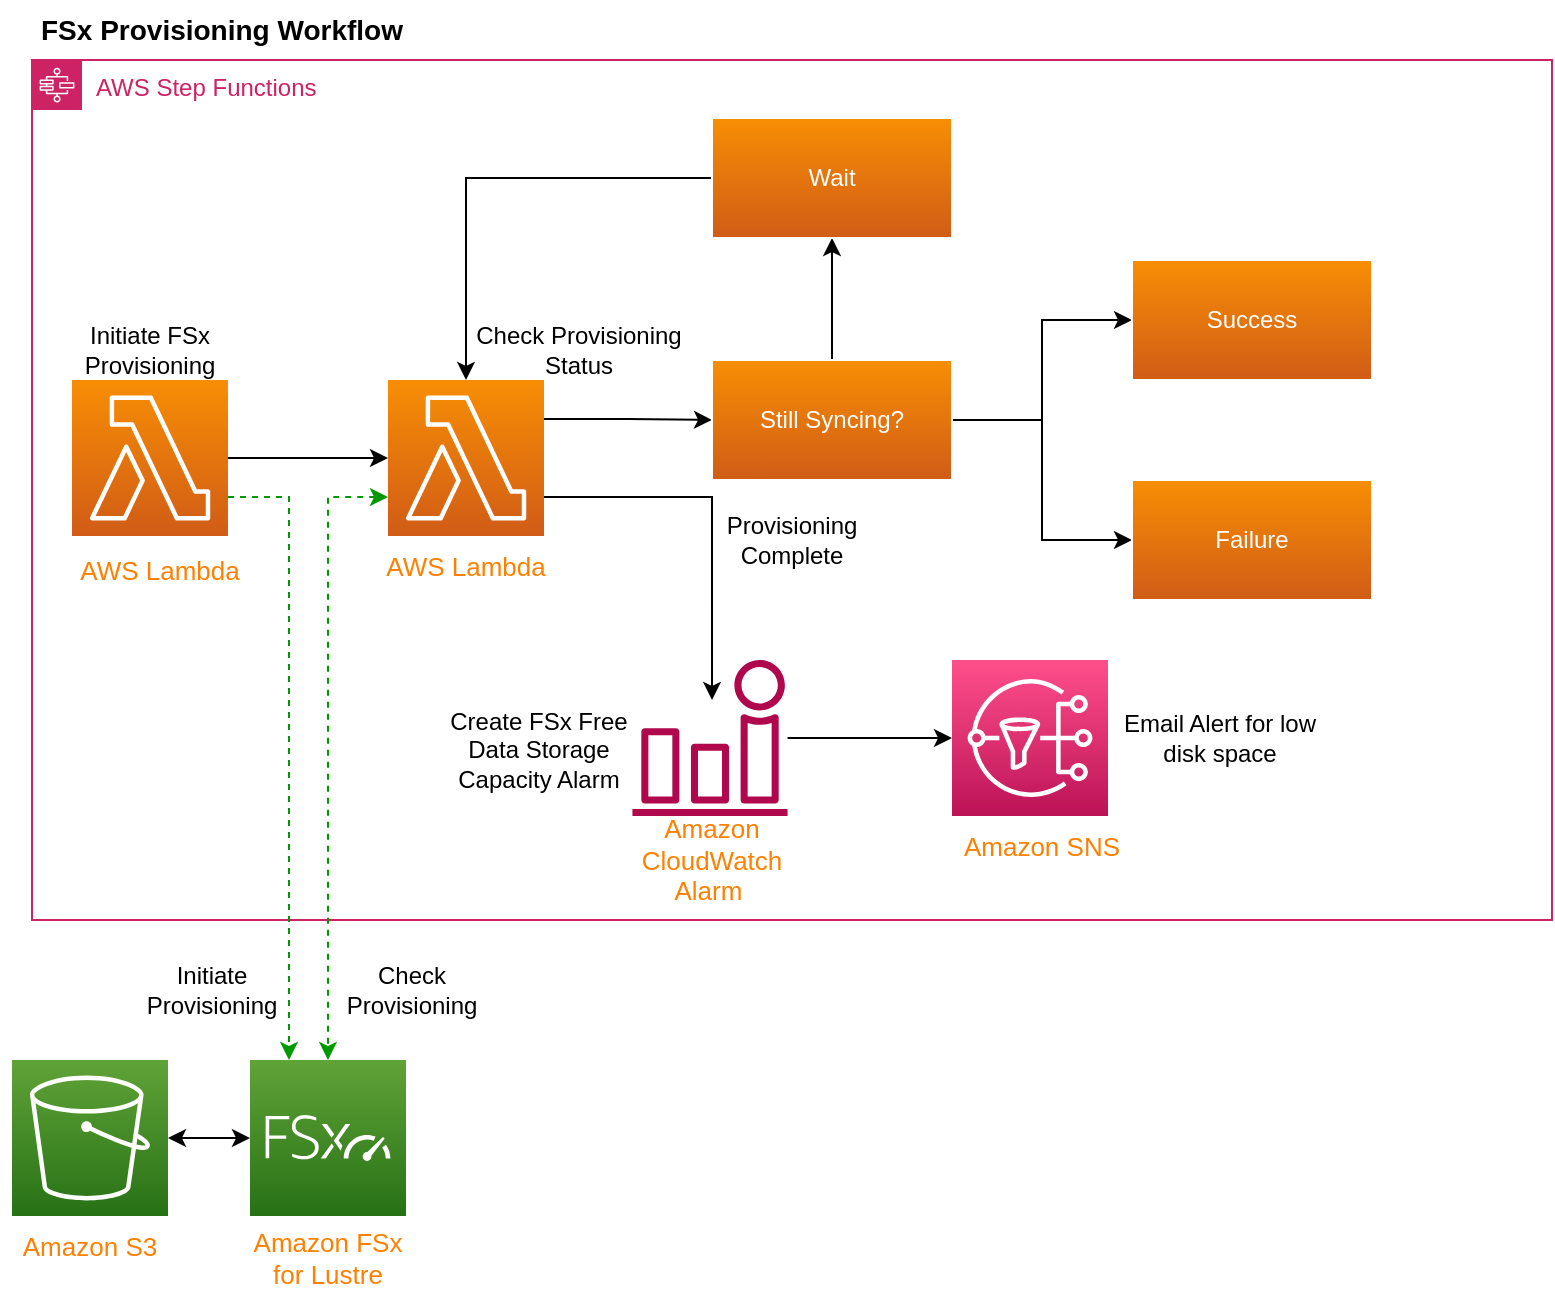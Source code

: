 <mxfile version="20.3.0" type="device"><diagram id="vglfCQleSeE_ItuJ6hSr" name="Architecture"><mxGraphModel dx="1426" dy="1372" grid="0" gridSize="10" guides="1" tooltips="1" connect="1" arrows="1" fold="1" page="1" pageScale="1" pageWidth="850" pageHeight="1100" math="0" shadow="0"><root><mxCell id="0"/><mxCell id="1" parent="0"/><mxCell id="z8wZTVV0v0Ab6kyTdvdV-1" value="AWS Step Functions" style="points=[[0,0],[0.25,0],[0.5,0],[0.75,0],[1,0],[1,0.25],[1,0.5],[1,0.75],[1,1],[0.75,1],[0.5,1],[0.25,1],[0,1],[0,0.75],[0,0.5],[0,0.25]];outlineConnect=0;gradientColor=none;html=1;whiteSpace=wrap;fontSize=12;fontStyle=0;shape=mxgraph.aws4.group;grIcon=mxgraph.aws4.group_aws_step_functions_workflow;strokeColor=#CD2264;fillColor=none;verticalAlign=top;align=left;spacingLeft=30;fontColor=#CD2264;dashed=0;" vertex="1" parent="1"><mxGeometry x="40" y="50" width="760" height="430" as="geometry"/></mxCell><mxCell id="z8wZTVV0v0Ab6kyTdvdV-2" value="" style="edgeStyle=orthogonalEdgeStyle;rounded=0;orthogonalLoop=1;jettySize=auto;html=1;" edge="1" parent="1" source="z8wZTVV0v0Ab6kyTdvdV-3" target="z8wZTVV0v0Ab6kyTdvdV-6"><mxGeometry relative="1" as="geometry"/></mxCell><mxCell id="z8wZTVV0v0Ab6kyTdvdV-31" style="edgeStyle=orthogonalEdgeStyle;rounded=0;orthogonalLoop=1;jettySize=auto;html=1;exitX=1;exitY=0.75;exitDx=0;exitDy=0;exitPerimeter=0;entryX=0.25;entryY=0;entryDx=0;entryDy=0;entryPerimeter=0;strokeColor=#009900;dashed=1;" edge="1" parent="1" source="z8wZTVV0v0Ab6kyTdvdV-3" target="z8wZTVV0v0Ab6kyTdvdV-28"><mxGeometry relative="1" as="geometry"/></mxCell><mxCell id="z8wZTVV0v0Ab6kyTdvdV-3" value="" style="sketch=0;points=[[0,0,0],[0.25,0,0],[0.5,0,0],[0.75,0,0],[1,0,0],[0,1,0],[0.25,1,0],[0.5,1,0],[0.75,1,0],[1,1,0],[0,0.25,0],[0,0.5,0],[0,0.75,0],[1,0.25,0],[1,0.5,0],[1,0.75,0]];outlineConnect=0;fontColor=#232F3E;gradientColor=#F78E04;gradientDirection=north;fillColor=#D05C17;strokeColor=#ffffff;dashed=0;verticalLabelPosition=bottom;verticalAlign=top;align=center;html=1;fontSize=12;fontStyle=0;aspect=fixed;shape=mxgraph.aws4.resourceIcon;resIcon=mxgraph.aws4.lambda;" vertex="1" parent="1"><mxGeometry x="60" y="210" width="78" height="78" as="geometry"/></mxCell><mxCell id="z8wZTVV0v0Ab6kyTdvdV-4" value="" style="edgeStyle=orthogonalEdgeStyle;rounded=0;orthogonalLoop=1;jettySize=auto;html=1;exitX=1;exitY=0.25;exitDx=0;exitDy=0;exitPerimeter=0;" edge="1" parent="1" source="z8wZTVV0v0Ab6kyTdvdV-6" target="z8wZTVV0v0Ab6kyTdvdV-10"><mxGeometry relative="1" as="geometry"/></mxCell><mxCell id="z8wZTVV0v0Ab6kyTdvdV-5" style="edgeStyle=orthogonalEdgeStyle;rounded=0;orthogonalLoop=1;jettySize=auto;html=1;exitX=1;exitY=0.75;exitDx=0;exitDy=0;exitPerimeter=0;entryX=0.513;entryY=0.256;entryDx=0;entryDy=0;entryPerimeter=0;fontSize=12;fontColor=#000000;" edge="1" parent="1" source="z8wZTVV0v0Ab6kyTdvdV-6" target="z8wZTVV0v0Ab6kyTdvdV-19"><mxGeometry relative="1" as="geometry"/></mxCell><mxCell id="z8wZTVV0v0Ab6kyTdvdV-34" style="edgeStyle=orthogonalEdgeStyle;rounded=0;orthogonalLoop=1;jettySize=auto;html=1;exitX=0;exitY=0.75;exitDx=0;exitDy=0;exitPerimeter=0;entryX=0.5;entryY=0;entryDx=0;entryDy=0;entryPerimeter=0;startArrow=classic;startFill=1;strokeColor=#009900;dashed=1;" edge="1" parent="1" source="z8wZTVV0v0Ab6kyTdvdV-6" target="z8wZTVV0v0Ab6kyTdvdV-28"><mxGeometry relative="1" as="geometry"/></mxCell><mxCell id="z8wZTVV0v0Ab6kyTdvdV-6" value="" style="sketch=0;points=[[0,0,0],[0.25,0,0],[0.5,0,0],[0.75,0,0],[1,0,0],[0,1,0],[0.25,1,0],[0.5,1,0],[0.75,1,0],[1,1,0],[0,0.25,0],[0,0.5,0],[0,0.75,0],[1,0.25,0],[1,0.5,0],[1,0.75,0]];outlineConnect=0;fontColor=#232F3E;gradientColor=#F78E04;gradientDirection=north;fillColor=#D05C17;strokeColor=#ffffff;dashed=0;verticalLabelPosition=bottom;verticalAlign=top;align=center;html=1;fontSize=12;fontStyle=0;aspect=fixed;shape=mxgraph.aws4.resourceIcon;resIcon=mxgraph.aws4.lambda;" vertex="1" parent="1"><mxGeometry x="218" y="210" width="78" height="78" as="geometry"/></mxCell><mxCell id="z8wZTVV0v0Ab6kyTdvdV-7" value="" style="edgeStyle=orthogonalEdgeStyle;rounded=0;orthogonalLoop=1;jettySize=auto;html=1;" edge="1" parent="1" source="z8wZTVV0v0Ab6kyTdvdV-10" target="z8wZTVV0v0Ab6kyTdvdV-12"><mxGeometry relative="1" as="geometry"/></mxCell><mxCell id="z8wZTVV0v0Ab6kyTdvdV-8" value="" style="edgeStyle=orthogonalEdgeStyle;rounded=0;orthogonalLoop=1;jettySize=auto;html=1;" edge="1" parent="1" source="z8wZTVV0v0Ab6kyTdvdV-10" target="z8wZTVV0v0Ab6kyTdvdV-13"><mxGeometry relative="1" as="geometry"/></mxCell><mxCell id="z8wZTVV0v0Ab6kyTdvdV-9" value="" style="edgeStyle=orthogonalEdgeStyle;rounded=0;orthogonalLoop=1;jettySize=auto;html=1;" edge="1" parent="1" source="z8wZTVV0v0Ab6kyTdvdV-10" target="z8wZTVV0v0Ab6kyTdvdV-14"><mxGeometry relative="1" as="geometry"/></mxCell><mxCell id="z8wZTVV0v0Ab6kyTdvdV-10" value="Still Syncing?" style="whiteSpace=wrap;html=1;dashed=0;fontColor=#FFFFFF;fontStyle=0;verticalAlign=middle;strokeColor=#ffffff;fillColor=#D05C17;gradientColor=#F78E04;gradientDirection=north;sketch=0;" vertex="1" parent="1"><mxGeometry x="380" y="200" width="120" height="60" as="geometry"/></mxCell><mxCell id="z8wZTVV0v0Ab6kyTdvdV-11" style="edgeStyle=orthogonalEdgeStyle;rounded=0;orthogonalLoop=1;jettySize=auto;html=1;" edge="1" parent="1" source="z8wZTVV0v0Ab6kyTdvdV-12" target="z8wZTVV0v0Ab6kyTdvdV-6"><mxGeometry relative="1" as="geometry"/></mxCell><mxCell id="z8wZTVV0v0Ab6kyTdvdV-12" value="Wait" style="whiteSpace=wrap;html=1;dashed=0;fontColor=#FFFFFF;fontStyle=0;verticalAlign=middle;strokeColor=#ffffff;fillColor=#D05C17;gradientColor=#F78E04;gradientDirection=north;sketch=0;" vertex="1" parent="1"><mxGeometry x="380" y="79" width="120" height="60" as="geometry"/></mxCell><mxCell id="z8wZTVV0v0Ab6kyTdvdV-13" value="Failure" style="whiteSpace=wrap;html=1;dashed=0;fontColor=#FFFFFF;fontStyle=0;verticalAlign=middle;strokeColor=#ffffff;fillColor=#D05C17;gradientColor=#F78E04;gradientDirection=north;sketch=0;" vertex="1" parent="1"><mxGeometry x="590" y="260" width="120" height="60" as="geometry"/></mxCell><mxCell id="z8wZTVV0v0Ab6kyTdvdV-14" value="Success" style="whiteSpace=wrap;html=1;dashed=0;fontColor=#FFFFFF;fontStyle=0;verticalAlign=middle;strokeColor=#ffffff;fillColor=#D05C17;gradientColor=#F78E04;gradientDirection=north;sketch=0;" vertex="1" parent="1"><mxGeometry x="590" y="150" width="120" height="60" as="geometry"/></mxCell><mxCell id="z8wZTVV0v0Ab6kyTdvdV-15" value="Initiate FSx Provisioning" style="text;html=1;strokeColor=none;fillColor=none;align=center;verticalAlign=middle;whiteSpace=wrap;rounded=0;" vertex="1" parent="1"><mxGeometry x="49" y="180" width="100" height="30" as="geometry"/></mxCell><mxCell id="z8wZTVV0v0Ab6kyTdvdV-16" value="Check Provisioning Status" style="text;html=1;strokeColor=none;fillColor=none;align=center;verticalAlign=middle;whiteSpace=wrap;rounded=0;" vertex="1" parent="1"><mxGeometry x="260" y="180" width="107" height="30" as="geometry"/></mxCell><mxCell id="z8wZTVV0v0Ab6kyTdvdV-17" value="FSx Provisioning Workflow" style="text;html=1;strokeColor=none;fillColor=none;align=center;verticalAlign=middle;whiteSpace=wrap;rounded=0;fontStyle=1;fontSize=14;" vertex="1" parent="1"><mxGeometry x="40" y="20" width="190" height="30" as="geometry"/></mxCell><mxCell id="z8wZTVV0v0Ab6kyTdvdV-18" style="edgeStyle=orthogonalEdgeStyle;rounded=0;orthogonalLoop=1;jettySize=auto;html=1;fontSize=12;fontColor=#000000;" edge="1" parent="1" source="z8wZTVV0v0Ab6kyTdvdV-19" target="z8wZTVV0v0Ab6kyTdvdV-21"><mxGeometry relative="1" as="geometry"/></mxCell><mxCell id="z8wZTVV0v0Ab6kyTdvdV-19" value="" style="sketch=0;outlineConnect=0;fontColor=#232F3E;gradientColor=none;fillColor=#B0084D;strokeColor=none;dashed=0;verticalLabelPosition=bottom;verticalAlign=top;align=center;html=1;fontSize=12;fontStyle=0;aspect=fixed;pointerEvents=1;shape=mxgraph.aws4.alarm;" vertex="1" parent="1"><mxGeometry x="340" y="350" width="78" height="78" as="geometry"/></mxCell><mxCell id="z8wZTVV0v0Ab6kyTdvdV-20" value="&lt;span style=&quot;background-color: rgb(255 , 255 , 255)&quot;&gt;&lt;font style=&quot;font-size: 12px&quot;&gt;Create FSx Free Data Storage Capacity Alarm&lt;/font&gt;&lt;/span&gt;" style="text;html=1;strokeColor=none;fillColor=none;align=center;verticalAlign=middle;whiteSpace=wrap;rounded=0;" vertex="1" parent="1"><mxGeometry x="240" y="380" width="107" height="30" as="geometry"/></mxCell><mxCell id="z8wZTVV0v0Ab6kyTdvdV-21" value="" style="sketch=0;points=[[0,0,0],[0.25,0,0],[0.5,0,0],[0.75,0,0],[1,0,0],[0,1,0],[0.25,1,0],[0.5,1,0],[0.75,1,0],[1,1,0],[0,0.25,0],[0,0.5,0],[0,0.75,0],[1,0.25,0],[1,0.5,0],[1,0.75,0]];outlineConnect=0;fontColor=#232F3E;gradientColor=#FF4F8B;gradientDirection=north;fillColor=#BC1356;strokeColor=#ffffff;dashed=0;verticalLabelPosition=bottom;verticalAlign=top;align=center;html=1;fontSize=12;fontStyle=0;aspect=fixed;shape=mxgraph.aws4.resourceIcon;resIcon=mxgraph.aws4.sns;" vertex="1" parent="1"><mxGeometry x="500" y="350" width="78" height="78" as="geometry"/></mxCell><mxCell id="z8wZTVV0v0Ab6kyTdvdV-22" value="&lt;span style=&quot;background-color: rgb(255 , 255 , 255)&quot;&gt;&lt;font style=&quot;font-size: 12px&quot;&gt;Email Alert for low disk space&lt;/font&gt;&lt;/span&gt;" style="text;html=1;strokeColor=none;fillColor=none;align=center;verticalAlign=middle;whiteSpace=wrap;rounded=0;" vertex="1" parent="1"><mxGeometry x="578" y="374" width="112" height="30" as="geometry"/></mxCell><mxCell id="z8wZTVV0v0Ab6kyTdvdV-23" value="&lt;span style=&quot;background-color: rgb(255 , 255 , 255)&quot;&gt;&lt;font style=&quot;font-size: 12px&quot;&gt;Provisioning Complete&lt;/font&gt;&lt;/span&gt;" style="text;html=1;strokeColor=none;fillColor=none;align=center;verticalAlign=middle;whiteSpace=wrap;rounded=0;" vertex="1" parent="1"><mxGeometry x="380" y="275" width="80" height="30" as="geometry"/></mxCell><mxCell id="z8wZTVV0v0Ab6kyTdvdV-24" value="AWS Lambda" style="text;html=1;strokeColor=none;fillColor=none;align=center;verticalAlign=middle;whiteSpace=wrap;rounded=0;fontSize=13;fontColor=#FF8000;" vertex="1" parent="1"><mxGeometry x="59" y="290" width="90" height="30" as="geometry"/></mxCell><mxCell id="z8wZTVV0v0Ab6kyTdvdV-25" value="AWS Lambda" style="text;html=1;strokeColor=none;fillColor=none;align=center;verticalAlign=middle;whiteSpace=wrap;rounded=0;fontSize=13;fontColor=#FF8000;" vertex="1" parent="1"><mxGeometry x="212" y="288" width="90" height="30" as="geometry"/></mxCell><mxCell id="z8wZTVV0v0Ab6kyTdvdV-26" value="Amazon SNS" style="text;html=1;strokeColor=none;fillColor=none;align=center;verticalAlign=middle;whiteSpace=wrap;rounded=0;fontSize=13;fontColor=#FF8000;" vertex="1" parent="1"><mxGeometry x="500" y="428" width="90" height="30" as="geometry"/></mxCell><mxCell id="z8wZTVV0v0Ab6kyTdvdV-27" value="Amazon CloudWatch Alarm&amp;nbsp;" style="text;html=1;strokeColor=none;fillColor=none;align=center;verticalAlign=middle;whiteSpace=wrap;rounded=0;fontSize=13;fontColor=#FF8000;" vertex="1" parent="1"><mxGeometry x="335" y="430" width="90" height="40" as="geometry"/></mxCell><mxCell id="z8wZTVV0v0Ab6kyTdvdV-28" value="" style="sketch=0;points=[[0,0,0],[0.25,0,0],[0.5,0,0],[0.75,0,0],[1,0,0],[0,1,0],[0.25,1,0],[0.5,1,0],[0.75,1,0],[1,1,0],[0,0.25,0],[0,0.5,0],[0,0.75,0],[1,0.25,0],[1,0.5,0],[1,0.75,0]];outlineConnect=0;fontColor=#232F3E;gradientColor=#60A337;gradientDirection=north;fillColor=#277116;strokeColor=#ffffff;dashed=0;verticalLabelPosition=bottom;verticalAlign=top;align=center;html=1;fontSize=12;fontStyle=0;aspect=fixed;shape=mxgraph.aws4.resourceIcon;resIcon=mxgraph.aws4.fsx_for_lustre;" vertex="1" parent="1"><mxGeometry x="149" y="550" width="78" height="78" as="geometry"/></mxCell><mxCell id="z8wZTVV0v0Ab6kyTdvdV-33" style="edgeStyle=orthogonalEdgeStyle;rounded=0;orthogonalLoop=1;jettySize=auto;html=1;entryX=0;entryY=0.5;entryDx=0;entryDy=0;entryPerimeter=0;startArrow=classic;startFill=1;" edge="1" parent="1" source="z8wZTVV0v0Ab6kyTdvdV-29" target="z8wZTVV0v0Ab6kyTdvdV-28"><mxGeometry relative="1" as="geometry"/></mxCell><mxCell id="z8wZTVV0v0Ab6kyTdvdV-29" value="" style="sketch=0;points=[[0,0,0],[0.25,0,0],[0.5,0,0],[0.75,0,0],[1,0,0],[0,1,0],[0.25,1,0],[0.5,1,0],[0.75,1,0],[1,1,0],[0,0.25,0],[0,0.5,0],[0,0.75,0],[1,0.25,0],[1,0.5,0],[1,0.75,0]];outlineConnect=0;fontColor=#232F3E;gradientColor=#60A337;gradientDirection=north;fillColor=#277116;strokeColor=#ffffff;dashed=0;verticalLabelPosition=bottom;verticalAlign=top;align=center;html=1;fontSize=12;fontStyle=0;aspect=fixed;shape=mxgraph.aws4.resourceIcon;resIcon=mxgraph.aws4.s3;" vertex="1" parent="1"><mxGeometry x="30" y="550" width="78" height="78" as="geometry"/></mxCell><mxCell id="z8wZTVV0v0Ab6kyTdvdV-32" value="&lt;span style=&quot;background-color: rgb(255 , 255 , 255)&quot;&gt;&lt;font style=&quot;font-size: 12px&quot;&gt;Initiate Provisioning&lt;/font&gt;&lt;/span&gt;" style="text;html=1;strokeColor=none;fillColor=none;align=center;verticalAlign=middle;whiteSpace=wrap;rounded=0;" vertex="1" parent="1"><mxGeometry x="90" y="500" width="80" height="30" as="geometry"/></mxCell><mxCell id="z8wZTVV0v0Ab6kyTdvdV-35" value="&lt;span style=&quot;background-color: rgb(255 , 255 , 255)&quot;&gt;&lt;font style=&quot;font-size: 12px&quot;&gt;Check Provisioning&lt;/font&gt;&lt;/span&gt;" style="text;html=1;strokeColor=none;fillColor=none;align=center;verticalAlign=middle;whiteSpace=wrap;rounded=0;" vertex="1" parent="1"><mxGeometry x="190" y="500" width="80" height="30" as="geometry"/></mxCell><mxCell id="z8wZTVV0v0Ab6kyTdvdV-36" value="Amazon S3" style="text;html=1;strokeColor=none;fillColor=none;align=center;verticalAlign=middle;whiteSpace=wrap;rounded=0;fontSize=13;fontColor=#FF8000;" vertex="1" parent="1"><mxGeometry x="24" y="628" width="90" height="30" as="geometry"/></mxCell><mxCell id="z8wZTVV0v0Ab6kyTdvdV-37" value="Amazon FSx for Lustre" style="text;html=1;strokeColor=none;fillColor=none;align=center;verticalAlign=middle;whiteSpace=wrap;rounded=0;fontSize=13;fontColor=#FF8000;" vertex="1" parent="1"><mxGeometry x="143" y="634" width="90" height="30" as="geometry"/></mxCell></root></mxGraphModel></diagram></mxfile>